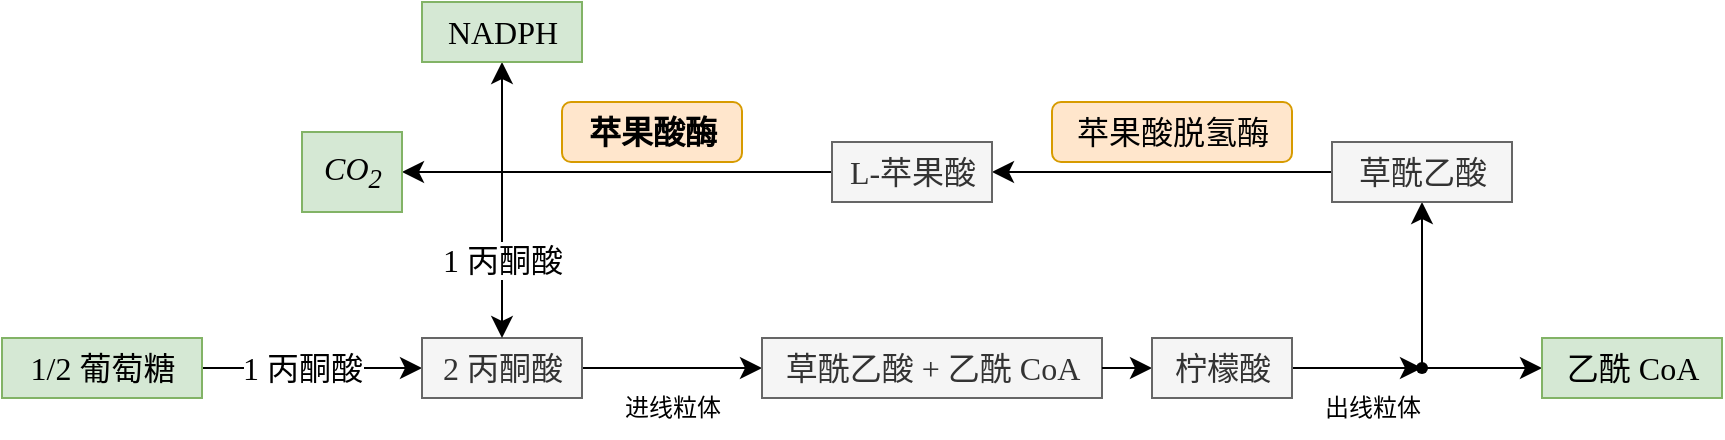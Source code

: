 <mxfile version="22.0.3" type="device">
  <diagram name="第 1 页" id="w6VJuMpkSSHTkApIJ1Et">
    <mxGraphModel dx="800" dy="960" grid="1" gridSize="10" guides="1" tooltips="1" connect="1" arrows="1" fold="1" page="0" pageScale="1" pageWidth="827" pageHeight="1169" math="0" shadow="0">
      <root>
        <mxCell id="0" />
        <mxCell id="1" parent="0" />
        <mxCell id="DLIhu4qUrZcEG0pH_lNH-3" value="" style="edgeStyle=none;curved=1;rounded=0;orthogonalLoop=1;jettySize=auto;html=1;fontSize=12;startSize=8;endSize=8;fontFamily=var(--font-sans);" parent="1" source="DLIhu4qUrZcEG0pH_lNH-1" target="DLIhu4qUrZcEG0pH_lNH-2" edge="1">
          <mxGeometry relative="1" as="geometry" />
        </mxCell>
        <mxCell id="DLIhu4qUrZcEG0pH_lNH-32" value="1 丙酮酸" style="edgeLabel;html=1;align=center;verticalAlign=middle;resizable=0;points=[];fontSize=16;fontFamily=var(--font-sans);" parent="DLIhu4qUrZcEG0pH_lNH-3" vertex="1" connectable="0">
          <mxGeometry x="-0.196" relative="1" as="geometry">
            <mxPoint x="6" as="offset" />
          </mxGeometry>
        </mxCell>
        <mxCell id="DLIhu4qUrZcEG0pH_lNH-1" value="1/2 葡萄糖" style="text;html=1;align=center;verticalAlign=middle;resizable=0;points=[];autosize=1;strokeColor=#82b366;fillColor=#d5e8d4;fontSize=16;fontFamily=var(--font-sans);" parent="1" vertex="1">
          <mxGeometry x="30" y="78" width="100" height="30" as="geometry" />
        </mxCell>
        <mxCell id="DLIhu4qUrZcEG0pH_lNH-5" value="" style="edgeStyle=none;curved=1;rounded=0;orthogonalLoop=1;jettySize=auto;html=1;fontSize=12;startSize=8;endSize=8;fontFamily=var(--font-sans);" parent="1" source="DLIhu4qUrZcEG0pH_lNH-2" target="DLIhu4qUrZcEG0pH_lNH-8" edge="1">
          <mxGeometry relative="1" as="geometry">
            <mxPoint x="320" y="93" as="targetPoint" />
          </mxGeometry>
        </mxCell>
        <mxCell id="DLIhu4qUrZcEG0pH_lNH-2" value="2 丙酮酸" style="text;html=1;align=center;verticalAlign=middle;resizable=0;points=[];autosize=1;strokeColor=#666666;fillColor=#f5f5f5;fontSize=16;fontColor=#333333;fontFamily=var(--font-sans);" parent="1" vertex="1">
          <mxGeometry x="240" y="78" width="80" height="30" as="geometry" />
        </mxCell>
        <mxCell id="DLIhu4qUrZcEG0pH_lNH-11" value="" style="edgeStyle=none;curved=1;rounded=0;orthogonalLoop=1;jettySize=auto;html=1;fontSize=12;startSize=8;endSize=8;fontFamily=var(--font-sans);" parent="1" source="DLIhu4qUrZcEG0pH_lNH-13" target="DLIhu4qUrZcEG0pH_lNH-14" edge="1">
          <mxGeometry relative="1" as="geometry">
            <mxPoint x="740" y="93" as="targetPoint" />
          </mxGeometry>
        </mxCell>
        <mxCell id="DLIhu4qUrZcEG0pH_lNH-8" value="草酰乙酸 + 乙酰 CoA" style="text;html=1;align=center;verticalAlign=middle;resizable=0;points=[];autosize=1;strokeColor=#666666;fillColor=#f5f5f5;fontSize=16;fontColor=#333333;fontFamily=var(--font-sans);" parent="1" vertex="1">
          <mxGeometry x="410" y="78" width="170" height="30" as="geometry" />
        </mxCell>
        <mxCell id="DLIhu4qUrZcEG0pH_lNH-17" style="edgeStyle=none;curved=1;rounded=0;orthogonalLoop=1;jettySize=auto;html=1;fontSize=12;startSize=8;endSize=8;fontFamily=var(--font-sans);" parent="1" source="DLIhu4qUrZcEG0pH_lNH-14" target="DLIhu4qUrZcEG0pH_lNH-16" edge="1">
          <mxGeometry relative="1" as="geometry" />
        </mxCell>
        <mxCell id="DLIhu4qUrZcEG0pH_lNH-18" style="edgeStyle=none;curved=1;rounded=0;orthogonalLoop=1;jettySize=auto;html=1;fontSize=12;startSize=8;endSize=8;fontFamily=var(--font-sans);" parent="1" source="DLIhu4qUrZcEG0pH_lNH-14" target="DLIhu4qUrZcEG0pH_lNH-15" edge="1">
          <mxGeometry relative="1" as="geometry" />
        </mxCell>
        <mxCell id="DLIhu4qUrZcEG0pH_lNH-14" value="" style="shape=waypoint;sketch=0;fillStyle=solid;size=6;pointerEvents=1;points=[];fillColor=none;resizable=0;rotatable=0;perimeter=centerPerimeter;snapToPoint=1;fontSize=16;fontFamily=var(--font-sans);" parent="1" vertex="1">
          <mxGeometry x="730" y="83" width="20" height="20" as="geometry" />
        </mxCell>
        <mxCell id="DLIhu4qUrZcEG0pH_lNH-19" style="edgeStyle=none;curved=1;rounded=0;orthogonalLoop=1;jettySize=auto;html=1;fontSize=12;startSize=8;endSize=8;fontFamily=var(--font-sans);" parent="1" source="DLIhu4qUrZcEG0pH_lNH-15" target="DLIhu4qUrZcEG0pH_lNH-20" edge="1">
          <mxGeometry relative="1" as="geometry">
            <mxPoint x="610" y="-5" as="targetPoint" />
          </mxGeometry>
        </mxCell>
        <mxCell id="DLIhu4qUrZcEG0pH_lNH-15" value="草酰乙酸" style="text;html=1;align=center;verticalAlign=middle;resizable=0;points=[];autosize=1;strokeColor=#666666;fillColor=#f5f5f5;fontSize=16;fontColor=#333333;fontFamily=var(--font-sans);" parent="1" vertex="1">
          <mxGeometry x="695" y="-20" width="90" height="30" as="geometry" />
        </mxCell>
        <mxCell id="DLIhu4qUrZcEG0pH_lNH-16" value="乙酰 CoA" style="text;html=1;align=center;verticalAlign=middle;resizable=0;points=[];autosize=1;strokeColor=#82b366;fillColor=#d5e8d4;fontSize=16;fontFamily=var(--font-sans);" parent="1" vertex="1">
          <mxGeometry x="800" y="78" width="90" height="30" as="geometry" />
        </mxCell>
        <mxCell id="DLIhu4qUrZcEG0pH_lNH-23" style="edgeStyle=orthogonalEdgeStyle;rounded=0;orthogonalLoop=1;jettySize=auto;html=1;fontSize=12;startSize=8;endSize=8;fontFamily=var(--font-sans);" parent="1" source="DLIhu4qUrZcEG0pH_lNH-20" target="DLIhu4qUrZcEG0pH_lNH-2" edge="1">
          <mxGeometry relative="1" as="geometry" />
        </mxCell>
        <mxCell id="DLIhu4qUrZcEG0pH_lNH-31" value="1 丙酮酸" style="edgeLabel;html=1;align=center;verticalAlign=middle;resizable=0;points=[];fontSize=16;fontFamily=var(--font-sans);" parent="DLIhu4qUrZcEG0pH_lNH-23" vertex="1" connectable="0">
          <mxGeometry x="0.608" y="-1" relative="1" as="geometry">
            <mxPoint x="1" y="9" as="offset" />
          </mxGeometry>
        </mxCell>
        <mxCell id="DLIhu4qUrZcEG0pH_lNH-26" style="edgeStyle=none;curved=1;rounded=0;orthogonalLoop=1;jettySize=auto;html=1;fontSize=12;startSize=8;endSize=8;fontFamily=var(--font-sans);" parent="1" source="DLIhu4qUrZcEG0pH_lNH-20" target="DLIhu4qUrZcEG0pH_lNH-27" edge="1">
          <mxGeometry relative="1" as="geometry">
            <mxPoint x="240" y="-5" as="targetPoint" />
          </mxGeometry>
        </mxCell>
        <mxCell id="DLIhu4qUrZcEG0pH_lNH-29" style="edgeStyle=orthogonalEdgeStyle;rounded=0;orthogonalLoop=1;jettySize=auto;html=1;fontSize=12;startSize=8;endSize=8;fontFamily=var(--font-sans);" parent="1" source="DLIhu4qUrZcEG0pH_lNH-20" target="DLIhu4qUrZcEG0pH_lNH-30" edge="1">
          <mxGeometry relative="1" as="geometry">
            <mxPoint x="260.0" y="-80" as="targetPoint" />
            <Array as="points">
              <mxPoint x="280" y="-5" />
              <mxPoint x="280" y="-80" />
              <mxPoint x="270" y="-80" />
            </Array>
          </mxGeometry>
        </mxCell>
        <mxCell id="DLIhu4qUrZcEG0pH_lNH-20" value="L-苹果酸" style="text;html=1;align=center;verticalAlign=middle;resizable=0;points=[];autosize=1;strokeColor=#666666;fillColor=#f5f5f5;fontSize=16;fontColor=#333333;fontFamily=var(--font-sans);" parent="1" vertex="1">
          <mxGeometry x="445" y="-20" width="80" height="30" as="geometry" />
        </mxCell>
        <mxCell id="DLIhu4qUrZcEG0pH_lNH-24" value="&lt;b&gt;苹果酸酶&lt;/b&gt;" style="text;html=1;align=center;verticalAlign=middle;resizable=0;points=[];autosize=1;strokeColor=#d79b00;fillColor=#ffe6cc;fontSize=16;rounded=1;fontFamily=var(--font-sans);" parent="1" vertex="1">
          <mxGeometry x="310" y="-40" width="90" height="30" as="geometry" />
        </mxCell>
        <mxCell id="DLIhu4qUrZcEG0pH_lNH-27" value="CO&lt;sub&gt;2&lt;/sub&gt;" style="text;html=1;align=center;verticalAlign=middle;resizable=0;points=[];autosize=1;strokeColor=#82b366;fillColor=#d5e8d4;fontSize=16;fontStyle=2;fontFamily=var(--font-sans);" parent="1" vertex="1">
          <mxGeometry x="180" y="-25" width="50" height="40" as="geometry" />
        </mxCell>
        <mxCell id="DLIhu4qUrZcEG0pH_lNH-30" value="NADPH" style="text;html=1;align=center;verticalAlign=middle;resizable=0;points=[];autosize=1;strokeColor=#82b366;fillColor=#d5e8d4;fontSize=16;fontFamily=var(--font-sans);" parent="1" vertex="1">
          <mxGeometry x="240" y="-90" width="80" height="30" as="geometry" />
        </mxCell>
        <mxCell id="DLIhu4qUrZcEG0pH_lNH-33" value="苹果酸脱氢酶" style="text;html=1;align=center;verticalAlign=middle;resizable=0;points=[];autosize=1;strokeColor=#d79b00;fillColor=#ffe6cc;fontSize=16;rounded=1;fontFamily=var(--font-sans);" parent="1" vertex="1">
          <mxGeometry x="555" y="-40" width="120" height="30" as="geometry" />
        </mxCell>
        <mxCell id="on26WKiIQXm8beGsebaf-1" value="" style="edgeStyle=none;curved=1;rounded=0;orthogonalLoop=1;jettySize=auto;html=1;fontSize=12;startSize=8;endSize=8;fontFamily=var(--font-sans);" edge="1" parent="1" source="DLIhu4qUrZcEG0pH_lNH-8" target="DLIhu4qUrZcEG0pH_lNH-13">
          <mxGeometry relative="1" as="geometry">
            <mxPoint x="740" y="93" as="targetPoint" />
            <mxPoint x="610" y="93" as="sourcePoint" />
          </mxGeometry>
        </mxCell>
        <mxCell id="DLIhu4qUrZcEG0pH_lNH-13" value="柠檬酸" style="text;html=1;align=center;verticalAlign=middle;resizable=0;points=[];autosize=1;strokeColor=#666666;fillColor=#f5f5f5;fontSize=16;fontColor=#333333;fontFamily=var(--font-sans);" parent="1" vertex="1">
          <mxGeometry x="605" y="78" width="70" height="30" as="geometry" />
        </mxCell>
        <mxCell id="on26WKiIQXm8beGsebaf-3" value="进线粒体" style="text;html=1;align=center;verticalAlign=middle;resizable=0;points=[];autosize=1;strokeColor=none;fillColor=none;fontSize=12;fontFamily=var(--font-sans);" vertex="1" parent="1">
          <mxGeometry x="330" y="98" width="70" height="30" as="geometry" />
        </mxCell>
        <mxCell id="on26WKiIQXm8beGsebaf-4" value="出线粒体" style="text;html=1;align=center;verticalAlign=middle;resizable=0;points=[];autosize=1;strokeColor=none;fillColor=none;fontSize=12;fontFamily=var(--font-sans);" vertex="1" parent="1">
          <mxGeometry x="680" y="98" width="70" height="30" as="geometry" />
        </mxCell>
      </root>
    </mxGraphModel>
  </diagram>
</mxfile>
